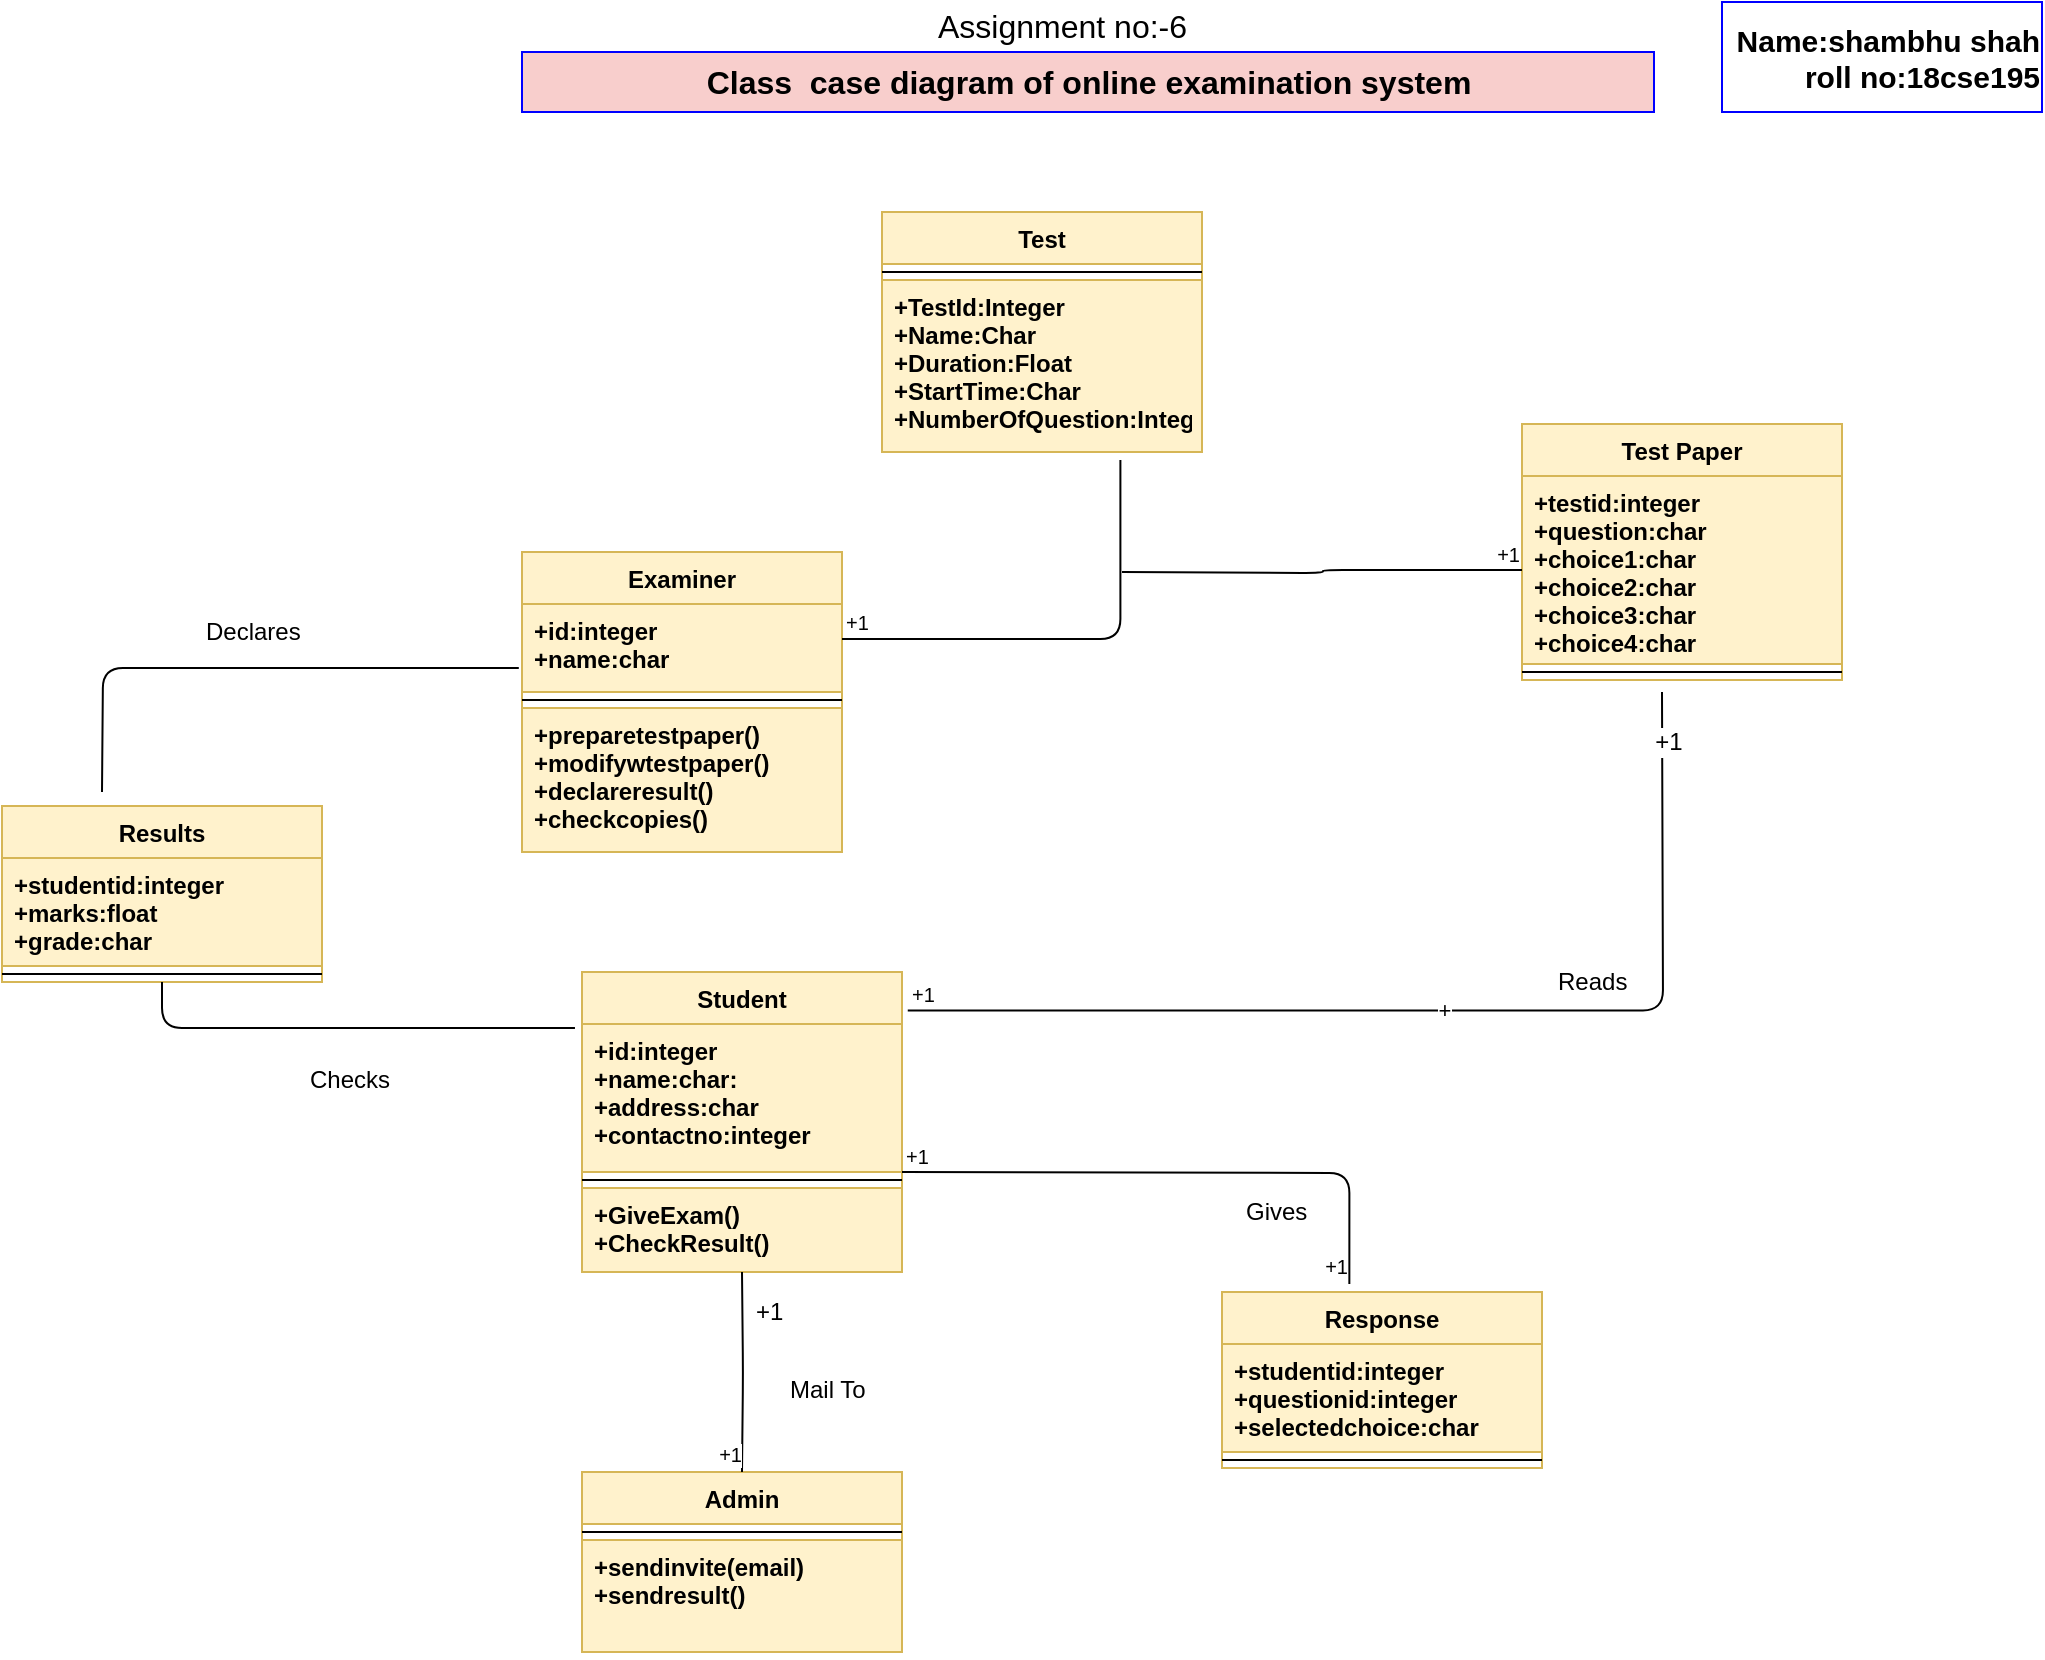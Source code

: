 <mxfile version="12.1.3" pages="1"><diagram id="HXTk4DMDjdoT5WAQ8Yij" name="Page-1"><mxGraphModel dx="1205" dy="536" grid="1" gridSize="10" guides="1" tooltips="1" connect="1" arrows="1" fold="1" page="1" pageScale="1" pageWidth="1169" pageHeight="1654" math="0" shadow="0"><root><mxCell id="0"/><mxCell id="1" parent="0"/><mxCell id="3D4DLbBCXw4xaDfmMDWV-1" value="Test" style="swimlane;fontStyle=1;align=center;verticalAlign=top;childLayout=stackLayout;horizontal=1;startSize=26;horizontalStack=0;resizeParent=1;resizeParentMax=0;resizeLast=0;collapsible=1;marginBottom=0;fillColor=#fff2cc;strokeColor=#d6b656;" vertex="1" parent="1"><mxGeometry x="450" y="120" width="160" height="120" as="geometry"/></mxCell><mxCell id="3D4DLbBCXw4xaDfmMDWV-3" value="" style="line;strokeWidth=1;fillColor=none;align=left;verticalAlign=middle;spacingTop=-1;spacingLeft=3;spacingRight=3;rotatable=0;labelPosition=right;points=[];portConstraint=eastwest;" vertex="1" parent="3D4DLbBCXw4xaDfmMDWV-1"><mxGeometry y="26" width="160" height="8" as="geometry"/></mxCell><mxCell id="3D4DLbBCXw4xaDfmMDWV-2" value="+TestId:Integer&#10;+Name:Char&#10;+Duration:Float&#10;+StartTime:Char&#10;+NumberOfQuestion:Integer" style="text;strokeColor=#d6b656;fillColor=#fff2cc;align=left;verticalAlign=top;spacingLeft=4;spacingRight=4;overflow=hidden;rotatable=0;points=[[0,0.5],[1,0.5]];portConstraint=eastwest;shadow=0;fontStyle=1" vertex="1" parent="3D4DLbBCXw4xaDfmMDWV-1"><mxGeometry y="34" width="160" height="86" as="geometry"/></mxCell><mxCell id="3D4DLbBCXw4xaDfmMDWV-6" value="Examiner" style="swimlane;fontStyle=1;align=center;verticalAlign=top;childLayout=stackLayout;horizontal=1;startSize=26;horizontalStack=0;resizeParent=1;resizeParentMax=0;resizeLast=0;collapsible=1;marginBottom=0;shadow=0;fillColor=#fff2cc;strokeColor=#d6b656;" vertex="1" parent="1"><mxGeometry x="270" y="290" width="160" height="150" as="geometry"/></mxCell><mxCell id="3D4DLbBCXw4xaDfmMDWV-7" value="+id:integer&#10;+name:char" style="text;strokeColor=#d6b656;fillColor=#fff2cc;align=left;verticalAlign=top;spacingLeft=4;spacingRight=4;overflow=hidden;rotatable=0;points=[[0,0.5],[1,0.5]];portConstraint=eastwest;fontStyle=1" vertex="1" parent="3D4DLbBCXw4xaDfmMDWV-6"><mxGeometry y="26" width="160" height="44" as="geometry"/></mxCell><mxCell id="3D4DLbBCXw4xaDfmMDWV-8" value="" style="line;strokeWidth=1;fillColor=none;align=left;verticalAlign=middle;spacingTop=-1;spacingLeft=3;spacingRight=3;rotatable=0;labelPosition=right;points=[];portConstraint=eastwest;" vertex="1" parent="3D4DLbBCXw4xaDfmMDWV-6"><mxGeometry y="70" width="160" height="8" as="geometry"/></mxCell><mxCell id="3D4DLbBCXw4xaDfmMDWV-9" value="+preparetestpaper()&#10;+modifywtestpaper()&#10;+declareresult()&#10;+checkcopies()" style="text;strokeColor=#d6b656;fillColor=#fff2cc;align=left;verticalAlign=top;spacingLeft=4;spacingRight=4;overflow=hidden;rotatable=0;points=[[0,0.5],[1,0.5]];portConstraint=eastwest;fontStyle=1" vertex="1" parent="3D4DLbBCXw4xaDfmMDWV-6"><mxGeometry y="78" width="160" height="72" as="geometry"/></mxCell><mxCell id="3D4DLbBCXw4xaDfmMDWV-10" value="Results" style="swimlane;fontStyle=1;align=center;verticalAlign=top;childLayout=stackLayout;horizontal=1;startSize=26;horizontalStack=0;resizeParent=1;resizeParentMax=0;resizeLast=0;collapsible=1;marginBottom=0;shadow=0;fillColor=#fff2cc;strokeColor=#d6b656;" vertex="1" parent="1"><mxGeometry x="10" y="417" width="160" height="88" as="geometry"/></mxCell><mxCell id="3D4DLbBCXw4xaDfmMDWV-11" value="+studentid:integer&#10;+marks:float&#10;+grade:char" style="text;strokeColor=#d6b656;fillColor=#fff2cc;align=left;verticalAlign=top;spacingLeft=4;spacingRight=4;overflow=hidden;rotatable=0;points=[[0,0.5],[1,0.5]];portConstraint=eastwest;fontStyle=1" vertex="1" parent="3D4DLbBCXw4xaDfmMDWV-10"><mxGeometry y="26" width="160" height="54" as="geometry"/></mxCell><mxCell id="3D4DLbBCXw4xaDfmMDWV-12" value="" style="line;strokeWidth=1;fillColor=none;align=left;verticalAlign=middle;spacingTop=-1;spacingLeft=3;spacingRight=3;rotatable=0;labelPosition=right;points=[];portConstraint=eastwest;" vertex="1" parent="3D4DLbBCXw4xaDfmMDWV-10"><mxGeometry y="80" width="160" height="8" as="geometry"/></mxCell><mxCell id="3D4DLbBCXw4xaDfmMDWV-14" value="Test Paper" style="swimlane;fontStyle=1;align=center;verticalAlign=top;childLayout=stackLayout;horizontal=1;startSize=26;horizontalStack=0;resizeParent=1;resizeParentMax=0;resizeLast=0;collapsible=1;marginBottom=0;shadow=0;fillColor=#fff2cc;strokeColor=#d6b656;" vertex="1" parent="1"><mxGeometry x="770" y="226" width="160" height="128" as="geometry"/></mxCell><mxCell id="3D4DLbBCXw4xaDfmMDWV-15" value="+testid:integer&#10;+question:char&#10;+choice1:char&#10;+choice2:char&#10;+choice3:char&#10;+choice4:char" style="text;strokeColor=#d6b656;fillColor=#fff2cc;align=left;verticalAlign=top;spacingLeft=4;spacingRight=4;overflow=hidden;rotatable=0;points=[[0,0.5],[1,0.5]];portConstraint=eastwest;fontStyle=1" vertex="1" parent="3D4DLbBCXw4xaDfmMDWV-14"><mxGeometry y="26" width="160" height="94" as="geometry"/></mxCell><mxCell id="3D4DLbBCXw4xaDfmMDWV-16" value="" style="line;strokeWidth=1;fillColor=none;align=left;verticalAlign=middle;spacingTop=-1;spacingLeft=3;spacingRight=3;rotatable=0;labelPosition=right;points=[];portConstraint=eastwest;" vertex="1" parent="3D4DLbBCXw4xaDfmMDWV-14"><mxGeometry y="120" width="160" height="8" as="geometry"/></mxCell><mxCell id="3D4DLbBCXw4xaDfmMDWV-18" value="Response" style="swimlane;fontStyle=1;align=center;verticalAlign=top;childLayout=stackLayout;horizontal=1;startSize=26;horizontalStack=0;resizeParent=1;resizeParentMax=0;resizeLast=0;collapsible=1;marginBottom=0;shadow=0;fillColor=#fff2cc;strokeColor=#d6b656;" vertex="1" parent="1"><mxGeometry x="620" y="660" width="160" height="88" as="geometry"/></mxCell><mxCell id="3D4DLbBCXw4xaDfmMDWV-19" value="+studentid:integer&#10;+questionid:integer&#10;+selectedchoice:char" style="text;strokeColor=#d6b656;fillColor=#fff2cc;align=left;verticalAlign=top;spacingLeft=4;spacingRight=4;overflow=hidden;rotatable=0;points=[[0,0.5],[1,0.5]];portConstraint=eastwest;fontStyle=1" vertex="1" parent="3D4DLbBCXw4xaDfmMDWV-18"><mxGeometry y="26" width="160" height="54" as="geometry"/></mxCell><mxCell id="3D4DLbBCXw4xaDfmMDWV-20" value="" style="line;strokeWidth=1;fillColor=none;align=left;verticalAlign=middle;spacingTop=-1;spacingLeft=3;spacingRight=3;rotatable=0;labelPosition=right;points=[];portConstraint=eastwest;" vertex="1" parent="3D4DLbBCXw4xaDfmMDWV-18"><mxGeometry y="80" width="160" height="8" as="geometry"/></mxCell><mxCell id="3D4DLbBCXw4xaDfmMDWV-26" value="Admin" style="swimlane;fontStyle=1;align=center;verticalAlign=top;childLayout=stackLayout;horizontal=1;startSize=26;horizontalStack=0;resizeParent=1;resizeParentMax=0;resizeLast=0;collapsible=1;marginBottom=0;shadow=0;fillColor=#fff2cc;strokeColor=#d6b656;" vertex="1" parent="1"><mxGeometry x="300" y="750" width="160" height="90" as="geometry"/></mxCell><mxCell id="3D4DLbBCXw4xaDfmMDWV-28" value="" style="line;strokeWidth=1;fillColor=none;align=left;verticalAlign=middle;spacingTop=-1;spacingLeft=3;spacingRight=3;rotatable=0;labelPosition=right;points=[];portConstraint=eastwest;" vertex="1" parent="3D4DLbBCXw4xaDfmMDWV-26"><mxGeometry y="26" width="160" height="8" as="geometry"/></mxCell><mxCell id="3D4DLbBCXw4xaDfmMDWV-25" value="+sendinvite(email)&#10;+sendresult()" style="text;strokeColor=#d6b656;fillColor=#fff2cc;align=left;verticalAlign=top;spacingLeft=4;spacingRight=4;overflow=hidden;rotatable=0;points=[[0,0.5],[1,0.5]];portConstraint=eastwest;fontStyle=1" vertex="1" parent="3D4DLbBCXw4xaDfmMDWV-26"><mxGeometry y="34" width="160" height="56" as="geometry"/></mxCell><mxCell id="3D4DLbBCXw4xaDfmMDWV-30" value="" style="endArrow=none;html=1;edgeStyle=orthogonalEdgeStyle;fontColor=#FFCCFF;entryX=0.745;entryY=1.047;entryDx=0;entryDy=0;entryPerimeter=0;" edge="1" parent="1" target="3D4DLbBCXw4xaDfmMDWV-2"><mxGeometry relative="1" as="geometry"><mxPoint x="430" y="333.5" as="sourcePoint"/><mxPoint x="570" y="250" as="targetPoint"/><Array as="points"><mxPoint x="569" y="334"/></Array></mxGeometry></mxCell><mxCell id="3D4DLbBCXw4xaDfmMDWV-31" value="+1" style="resizable=0;html=1;align=left;verticalAlign=bottom;labelBackgroundColor=#ffffff;fontSize=10;" connectable="0" vertex="1" parent="3D4DLbBCXw4xaDfmMDWV-30"><mxGeometry x="-1" relative="1" as="geometry"/></mxCell><mxCell id="3D4DLbBCXw4xaDfmMDWV-33" value="Student" style="swimlane;fontStyle=1;align=center;verticalAlign=top;childLayout=stackLayout;horizontal=1;startSize=26;horizontalStack=0;resizeParent=1;resizeParentMax=0;resizeLast=0;collapsible=1;marginBottom=0;shadow=0;fillColor=#fff2cc;strokeColor=#d6b656;" vertex="1" parent="1"><mxGeometry x="300" y="500" width="160" height="150" as="geometry"/></mxCell><mxCell id="3D4DLbBCXw4xaDfmMDWV-34" value="+id:integer&#10;+name:char:&#10;+address:char&#10;+contactno:integer" style="text;strokeColor=#d6b656;fillColor=#fff2cc;align=left;verticalAlign=top;spacingLeft=4;spacingRight=4;overflow=hidden;rotatable=0;points=[[0,0.5],[1,0.5]];portConstraint=eastwest;fontStyle=1" vertex="1" parent="3D4DLbBCXw4xaDfmMDWV-33"><mxGeometry y="26" width="160" height="74" as="geometry"/></mxCell><mxCell id="3D4DLbBCXw4xaDfmMDWV-35" value="" style="line;strokeWidth=1;fillColor=none;align=left;verticalAlign=middle;spacingTop=-1;spacingLeft=3;spacingRight=3;rotatable=0;labelPosition=right;points=[];portConstraint=eastwest;" vertex="1" parent="3D4DLbBCXw4xaDfmMDWV-33"><mxGeometry y="100" width="160" height="8" as="geometry"/></mxCell><mxCell id="3D4DLbBCXw4xaDfmMDWV-36" value="+GiveExam()&#10;+CheckResult()" style="text;strokeColor=#d6b656;fillColor=#fff2cc;align=left;verticalAlign=top;spacingLeft=4;spacingRight=4;overflow=hidden;rotatable=0;points=[[0,0.5],[1,0.5]];portConstraint=eastwest;fontStyle=1" vertex="1" parent="3D4DLbBCXw4xaDfmMDWV-33"><mxGeometry y="108" width="160" height="42" as="geometry"/></mxCell><mxCell id="3D4DLbBCXw4xaDfmMDWV-38" value="" style="endArrow=none;html=1;edgeStyle=orthogonalEdgeStyle;fontColor=#000000;entryX=0;entryY=0.5;entryDx=0;entryDy=0;" edge="1" parent="1" target="3D4DLbBCXw4xaDfmMDWV-15"><mxGeometry relative="1" as="geometry"><mxPoint x="570" y="300" as="sourcePoint"/><mxPoint x="750" y="300" as="targetPoint"/></mxGeometry></mxCell><mxCell id="3D4DLbBCXw4xaDfmMDWV-40" value="+1" style="resizable=0;html=1;align=right;verticalAlign=bottom;labelBackgroundColor=#ffffff;fontSize=10;" connectable="0" vertex="1" parent="3D4DLbBCXw4xaDfmMDWV-38"><mxGeometry x="1" relative="1" as="geometry"/></mxCell><mxCell id="3D4DLbBCXw4xaDfmMDWV-41" value="+" style="endArrow=none;html=1;edgeStyle=orthogonalEdgeStyle;fontColor=#000000;exitX=1.018;exitY=0.128;exitDx=0;exitDy=0;exitPerimeter=0;" edge="1" parent="1" source="3D4DLbBCXw4xaDfmMDWV-33"><mxGeometry relative="1" as="geometry"><mxPoint x="630" y="520" as="sourcePoint"/><mxPoint x="840" y="360" as="targetPoint"/></mxGeometry></mxCell><mxCell id="3D4DLbBCXw4xaDfmMDWV-42" value="+1" style="resizable=0;html=1;align=left;verticalAlign=bottom;labelBackgroundColor=#ffffff;fontSize=10;" connectable="0" vertex="1" parent="3D4DLbBCXw4xaDfmMDWV-41"><mxGeometry x="-1" relative="1" as="geometry"/></mxCell><mxCell id="3D4DLbBCXw4xaDfmMDWV-44" value="+1" style="text;html=1;resizable=0;points=[];align=center;verticalAlign=middle;labelBackgroundColor=#ffffff;fontColor=#000000;" vertex="1" connectable="0" parent="3D4DLbBCXw4xaDfmMDWV-41"><mxGeometry x="0.907" y="-3" relative="1" as="geometry"><mxPoint as="offset"/></mxGeometry></mxCell><mxCell id="3D4DLbBCXw4xaDfmMDWV-45" value="Reads" style="text;html=1;resizable=0;points=[];autosize=1;align=left;verticalAlign=top;spacingTop=-4;fontColor=#000000;" vertex="1" parent="1"><mxGeometry x="786" y="495" width="50" height="20" as="geometry"/></mxCell><mxCell id="3D4DLbBCXw4xaDfmMDWV-46" value="" style="endArrow=none;html=1;edgeStyle=orthogonalEdgeStyle;fontColor=#000000;entryX=0.398;entryY=-0.045;entryDx=0;entryDy=0;entryPerimeter=0;" edge="1" parent="1" target="3D4DLbBCXw4xaDfmMDWV-18"><mxGeometry relative="1" as="geometry"><mxPoint x="460" y="600" as="sourcePoint"/><mxPoint x="670" y="600" as="targetPoint"/></mxGeometry></mxCell><mxCell id="3D4DLbBCXw4xaDfmMDWV-47" value="+1" style="resizable=0;html=1;align=left;verticalAlign=bottom;labelBackgroundColor=#ffffff;fontSize=10;" connectable="0" vertex="1" parent="3D4DLbBCXw4xaDfmMDWV-46"><mxGeometry x="-1" relative="1" as="geometry"/></mxCell><mxCell id="3D4DLbBCXw4xaDfmMDWV-48" value="+1" style="resizable=0;html=1;align=right;verticalAlign=bottom;labelBackgroundColor=#ffffff;fontSize=10;" connectable="0" vertex="1" parent="3D4DLbBCXw4xaDfmMDWV-46"><mxGeometry x="1" relative="1" as="geometry"/></mxCell><mxCell id="3D4DLbBCXw4xaDfmMDWV-49" value="Gives" style="text;html=1;resizable=0;points=[];autosize=1;align=left;verticalAlign=top;spacingTop=-4;fontColor=#000000;" vertex="1" parent="1"><mxGeometry x="630" y="610" width="50" height="20" as="geometry"/></mxCell><mxCell id="3D4DLbBCXw4xaDfmMDWV-53" value="" style="endArrow=none;html=1;edgeStyle=orthogonalEdgeStyle;fontColor=#000000;entryX=-0.01;entryY=0.727;entryDx=0;entryDy=0;entryPerimeter=0;" edge="1" parent="1" target="3D4DLbBCXw4xaDfmMDWV-7"><mxGeometry relative="1" as="geometry"><mxPoint x="60" y="410" as="sourcePoint"/><mxPoint x="260" y="350" as="targetPoint"/></mxGeometry></mxCell><mxCell id="3D4DLbBCXw4xaDfmMDWV-56" value="Declares" style="text;html=1;resizable=0;points=[];autosize=1;align=left;verticalAlign=top;spacingTop=-4;fontColor=#000000;" vertex="1" parent="1"><mxGeometry x="110" y="320" width="60" height="20" as="geometry"/></mxCell><mxCell id="3D4DLbBCXw4xaDfmMDWV-57" value="" style="endArrow=none;html=1;edgeStyle=orthogonalEdgeStyle;fontColor=#000000;entryX=-0.022;entryY=0.027;entryDx=0;entryDy=0;entryPerimeter=0;exitX=0.5;exitY=1;exitDx=0;exitDy=0;" edge="1" parent="1" source="3D4DLbBCXw4xaDfmMDWV-10" target="3D4DLbBCXw4xaDfmMDWV-34"><mxGeometry relative="1" as="geometry"><mxPoint x="120" y="530" as="sourcePoint"/><mxPoint x="280" y="530" as="targetPoint"/></mxGeometry></mxCell><mxCell id="3D4DLbBCXw4xaDfmMDWV-60" value="Checks" style="text;html=1;resizable=0;points=[];autosize=1;align=left;verticalAlign=top;spacingTop=-4;fontColor=#000000;" vertex="1" parent="1"><mxGeometry x="162" y="544" width="60" height="20" as="geometry"/></mxCell><mxCell id="3D4DLbBCXw4xaDfmMDWV-64" value="" style="endArrow=none;html=1;edgeStyle=orthogonalEdgeStyle;fontColor=#000000;entryX=0.5;entryY=0;entryDx=0;entryDy=0;" edge="1" parent="1" target="3D4DLbBCXw4xaDfmMDWV-26"><mxGeometry relative="1" as="geometry"><mxPoint x="380" y="650" as="sourcePoint"/><mxPoint x="405" y="690" as="targetPoint"/></mxGeometry></mxCell><mxCell id="3D4DLbBCXw4xaDfmMDWV-66" value="+1" style="resizable=0;html=1;align=right;verticalAlign=bottom;labelBackgroundColor=#ffffff;fontSize=10;" connectable="0" vertex="1" parent="3D4DLbBCXw4xaDfmMDWV-64"><mxGeometry x="1" relative="1" as="geometry"/></mxCell><mxCell id="3D4DLbBCXw4xaDfmMDWV-67" value="+1" style="text;html=1;resizable=0;points=[];autosize=1;align=left;verticalAlign=top;spacingTop=-4;fontColor=#000000;" vertex="1" parent="1"><mxGeometry x="385" y="660" width="30" height="20" as="geometry"/></mxCell><mxCell id="3D4DLbBCXw4xaDfmMDWV-68" value="Mail To" style="text;html=1;resizable=0;points=[];autosize=1;align=left;verticalAlign=top;spacingTop=-4;fontColor=#000000;" vertex="1" parent="1"><mxGeometry x="402" y="699" width="50" height="20" as="geometry"/></mxCell><mxCell id="3D4DLbBCXw4xaDfmMDWV-69" value="Class&amp;nbsp; case diagram of online examination system" style="html=1;shadow=0;fillColor=#f8cecc;strokeColor=#0000FF;fontStyle=1;fontSize=16;" vertex="1" parent="1"><mxGeometry x="270" y="40" width="566" height="30" as="geometry"/></mxCell><mxCell id="3D4DLbBCXw4xaDfmMDWV-71" value="Assignment no:-6" style="text;html=1;resizable=0;points=[];autosize=1;align=left;verticalAlign=top;spacingTop=-4;fontSize=16;fontColor=#000000;" vertex="1" parent="1"><mxGeometry x="476" y="15" width="140" height="20" as="geometry"/></mxCell><mxCell id="3D4DLbBCXw4xaDfmMDWV-72" value="Name:shambhu shah&lt;br style=&quot;font-size: 15px;&quot;&gt;roll no:18cse195" style="html=1;shadow=0;strokeColor=#0000FF;fontSize=15;fontColor=#000000;align=right;fontStyle=1" vertex="1" parent="1"><mxGeometry x="870" y="15" width="160" height="55" as="geometry"/></mxCell></root></mxGraphModel></diagram></mxfile>